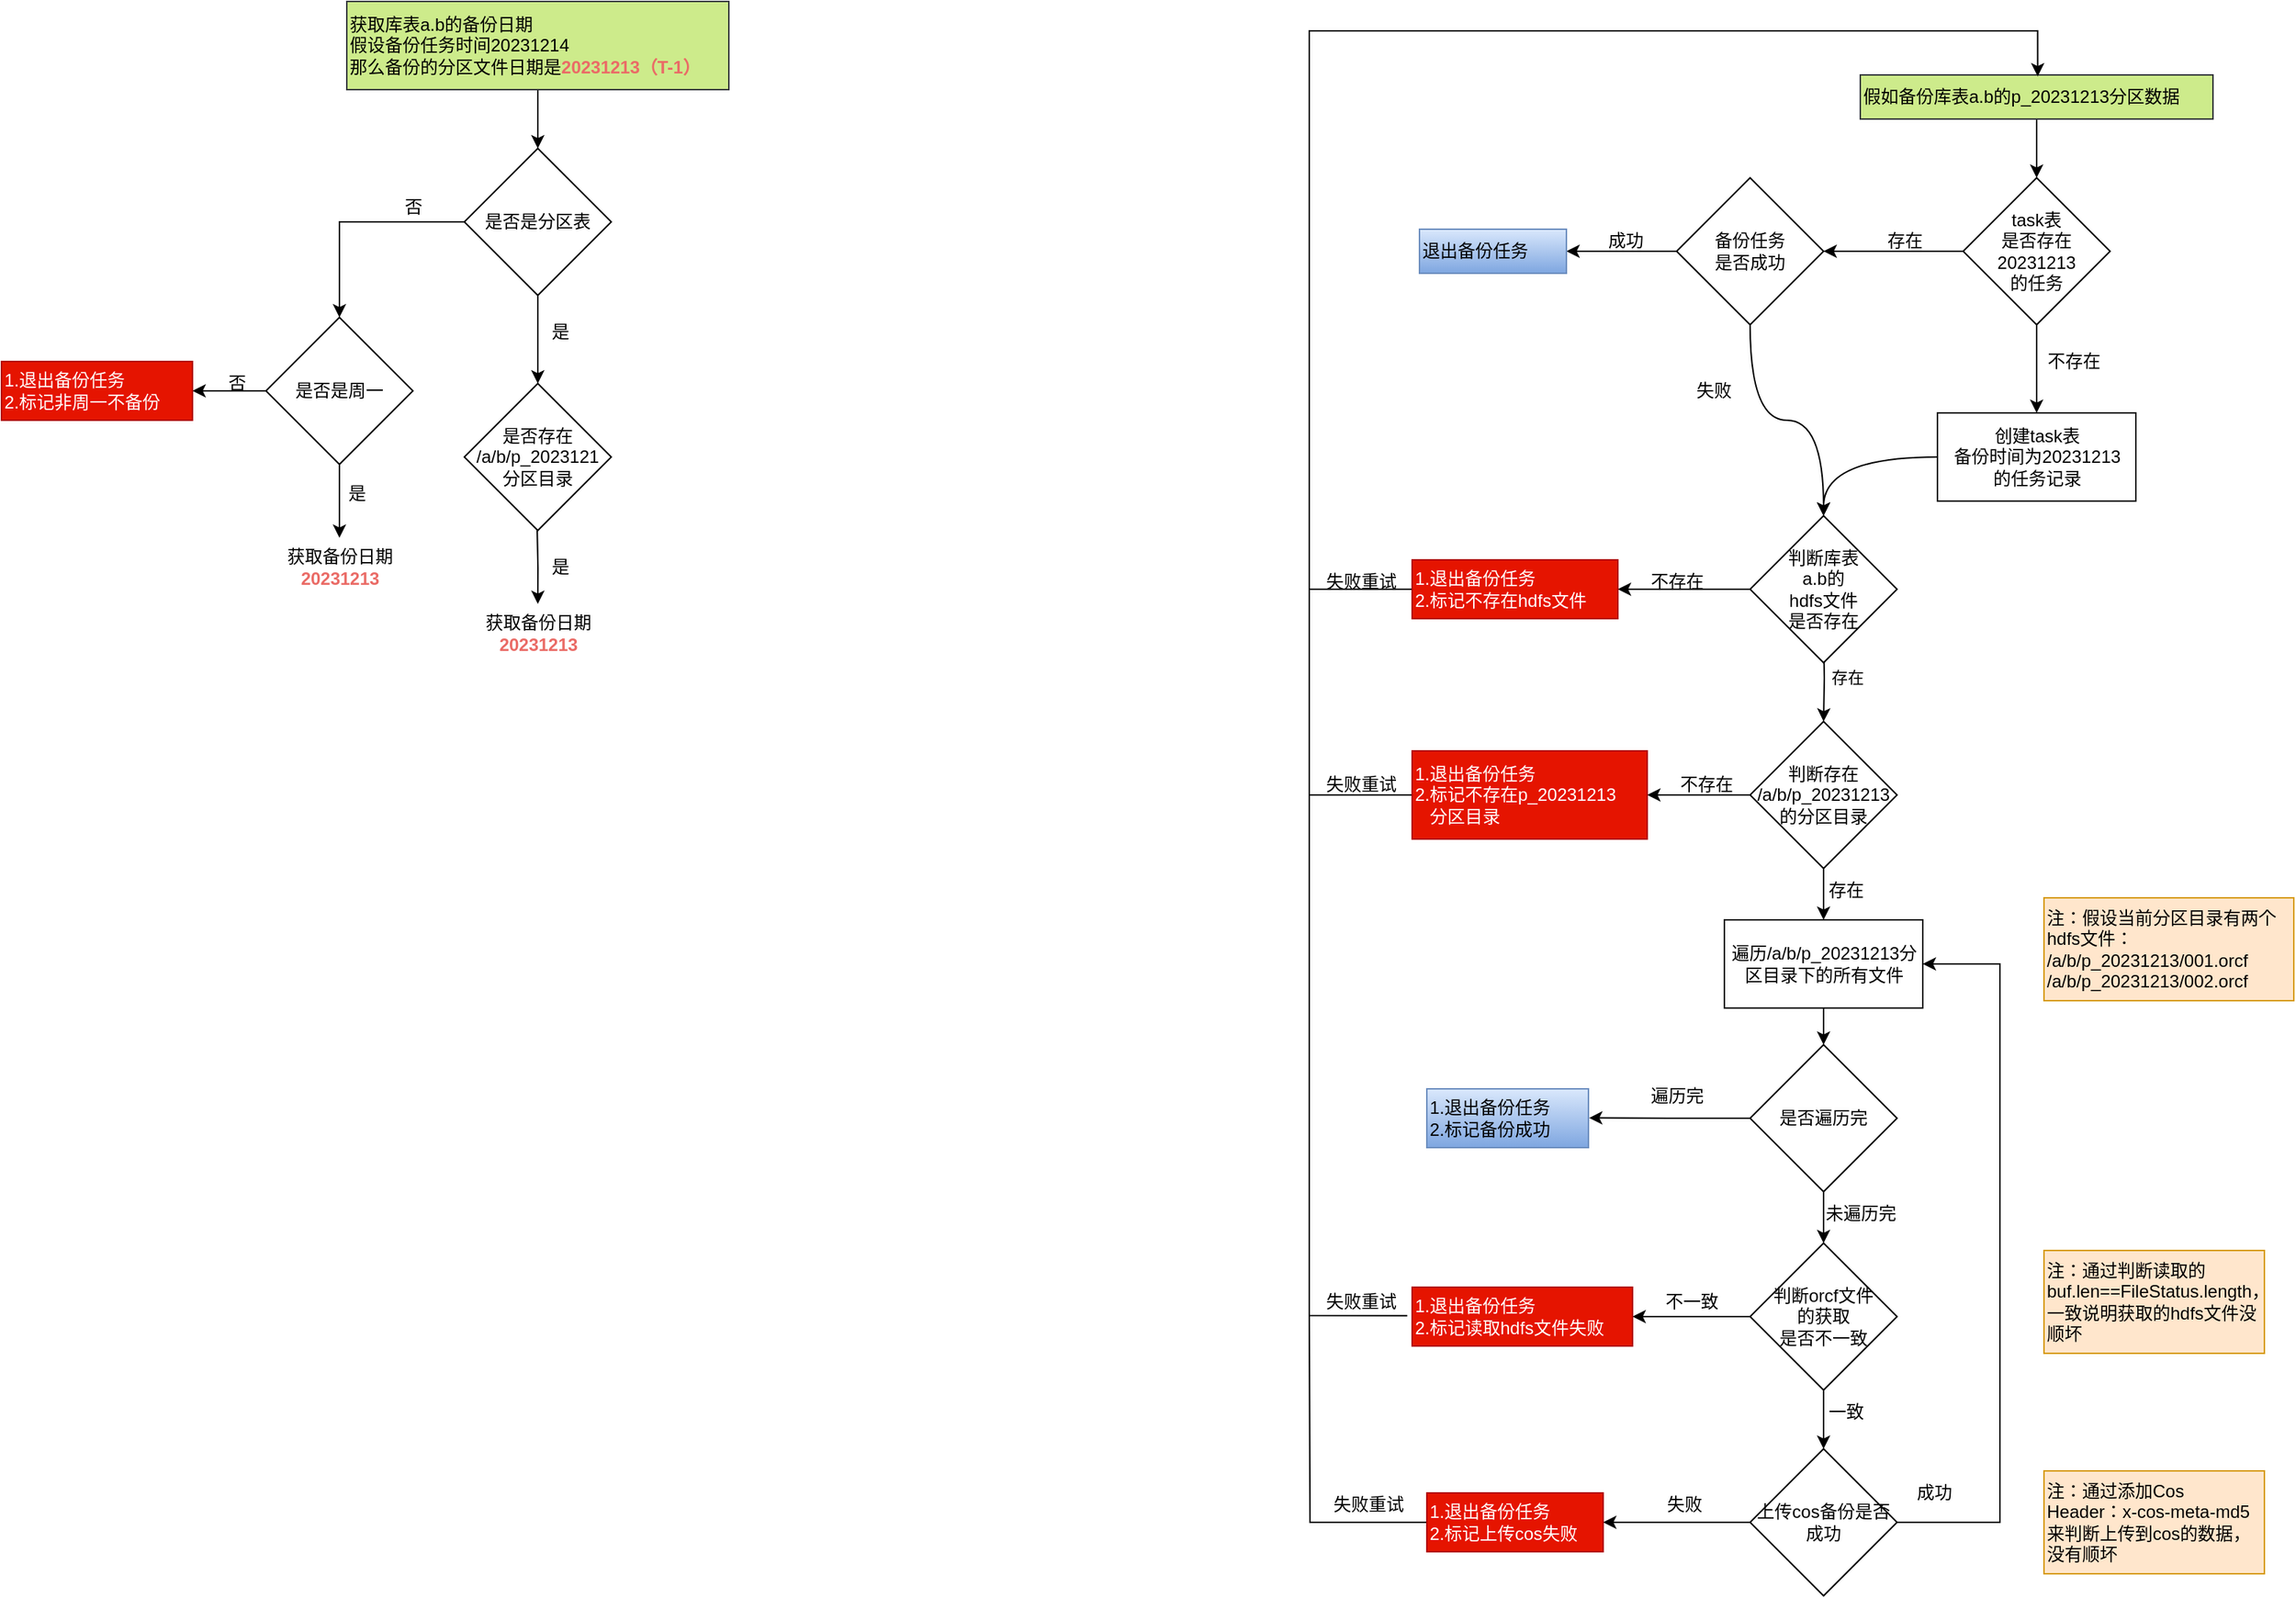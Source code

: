 <mxfile version="22.1.8" type="github">
  <diagram name="Page-1" id="mlTP5GkgayAPcvq2FMzZ">
    <mxGraphModel dx="3428" dy="934" grid="1" gridSize="10" guides="1" tooltips="1" connect="1" arrows="1" fold="1" page="1" pageScale="1" pageWidth="850" pageHeight="1100" math="0" shadow="0">
      <root>
        <mxCell id="0" />
        <mxCell id="1" parent="0" />
        <mxCell id="9JkG7-nkFBZPGrmJ6e62-5" style="edgeStyle=orthogonalEdgeStyle;rounded=0;orthogonalLoop=1;jettySize=auto;html=1;" parent="1" source="9JkG7-nkFBZPGrmJ6e62-2" target="9JkG7-nkFBZPGrmJ6e62-3" edge="1">
          <mxGeometry relative="1" as="geometry" />
        </mxCell>
        <mxCell id="9JkG7-nkFBZPGrmJ6e62-2" value="假如备份库表a.b的p_20231213分区数据" style="text;html=1;align=left;verticalAlign=middle;resizable=0;points=[];autosize=1;strokeColor=#36393d;fillColor=#cdeb8b;" parent="1" vertex="1">
          <mxGeometry x="295" y="90" width="240" height="30" as="geometry" />
        </mxCell>
        <mxCell id="9JkG7-nkFBZPGrmJ6e62-6" style="edgeStyle=orthogonalEdgeStyle;rounded=0;orthogonalLoop=1;jettySize=auto;html=1;exitX=0.5;exitY=1;exitDx=0;exitDy=0;" parent="1" source="9JkG7-nkFBZPGrmJ6e62-3" target="9JkG7-nkFBZPGrmJ6e62-4" edge="1">
          <mxGeometry relative="1" as="geometry" />
        </mxCell>
        <mxCell id="9JkG7-nkFBZPGrmJ6e62-11" style="edgeStyle=orthogonalEdgeStyle;rounded=0;orthogonalLoop=1;jettySize=auto;html=1;entryX=1;entryY=0.5;entryDx=0;entryDy=0;" parent="1" source="9JkG7-nkFBZPGrmJ6e62-3" target="9JkG7-nkFBZPGrmJ6e62-10" edge="1">
          <mxGeometry relative="1" as="geometry" />
        </mxCell>
        <mxCell id="9JkG7-nkFBZPGrmJ6e62-3" value="task表&lt;br&gt;是否存在20231213&lt;br&gt;的任务" style="rhombus;whiteSpace=wrap;html=1;" parent="1" vertex="1">
          <mxGeometry x="365" y="160" width="100" height="100" as="geometry" />
        </mxCell>
        <mxCell id="9JkG7-nkFBZPGrmJ6e62-18" style="edgeStyle=orthogonalEdgeStyle;rounded=0;orthogonalLoop=1;jettySize=auto;html=1;entryX=0.5;entryY=0;entryDx=0;entryDy=0;curved=1;" parent="1" source="9JkG7-nkFBZPGrmJ6e62-4" target="9JkG7-nkFBZPGrmJ6e62-16" edge="1">
          <mxGeometry relative="1" as="geometry" />
        </mxCell>
        <mxCell id="9JkG7-nkFBZPGrmJ6e62-4" value="创建task表&lt;br&gt;备份时间为20231213&lt;br&gt;的任务记录" style="rounded=0;whiteSpace=wrap;html=1;" parent="1" vertex="1">
          <mxGeometry x="347.5" y="320" width="135" height="60" as="geometry" />
        </mxCell>
        <mxCell id="9JkG7-nkFBZPGrmJ6e62-7" value="不存在" style="text;html=1;align=center;verticalAlign=middle;resizable=0;points=[];autosize=1;strokeColor=none;fillColor=none;" parent="1" vertex="1">
          <mxGeometry x="410" y="270" width="60" height="30" as="geometry" />
        </mxCell>
        <mxCell id="9JkG7-nkFBZPGrmJ6e62-13" style="edgeStyle=orthogonalEdgeStyle;rounded=0;orthogonalLoop=1;jettySize=auto;html=1;" parent="1" source="9JkG7-nkFBZPGrmJ6e62-10" target="9JkG7-nkFBZPGrmJ6e62-12" edge="1">
          <mxGeometry relative="1" as="geometry" />
        </mxCell>
        <mxCell id="9JkG7-nkFBZPGrmJ6e62-17" style="edgeStyle=orthogonalEdgeStyle;rounded=0;orthogonalLoop=1;jettySize=auto;html=1;entryX=0.5;entryY=0;entryDx=0;entryDy=0;curved=1;" parent="1" source="9JkG7-nkFBZPGrmJ6e62-10" target="9JkG7-nkFBZPGrmJ6e62-16" edge="1">
          <mxGeometry relative="1" as="geometry" />
        </mxCell>
        <mxCell id="9JkG7-nkFBZPGrmJ6e62-10" value="备份任务&lt;br&gt;是否成功" style="rhombus;whiteSpace=wrap;html=1;" parent="1" vertex="1">
          <mxGeometry x="170" y="160" width="100" height="100" as="geometry" />
        </mxCell>
        <mxCell id="9JkG7-nkFBZPGrmJ6e62-12" value="退出备份任务" style="text;html=1;align=left;verticalAlign=middle;resizable=0;points=[];autosize=1;strokeColor=#6c8ebf;fillColor=#dae8fc;gradientColor=#7ea6e0;" parent="1" vertex="1">
          <mxGeometry x="-5" y="195" width="100" height="30" as="geometry" />
        </mxCell>
        <mxCell id="9JkG7-nkFBZPGrmJ6e62-14" value="成功" style="text;html=1;align=center;verticalAlign=middle;resizable=0;points=[];autosize=1;strokeColor=none;fillColor=none;" parent="1" vertex="1">
          <mxGeometry x="110" y="188" width="50" height="30" as="geometry" />
        </mxCell>
        <mxCell id="9JkG7-nkFBZPGrmJ6e62-15" value="存在" style="text;html=1;align=center;verticalAlign=middle;resizable=0;points=[];autosize=1;strokeColor=none;fillColor=none;" parent="1" vertex="1">
          <mxGeometry x="300" y="188" width="50" height="30" as="geometry" />
        </mxCell>
        <mxCell id="9JkG7-nkFBZPGrmJ6e62-20" style="edgeStyle=orthogonalEdgeStyle;rounded=0;orthogonalLoop=1;jettySize=auto;html=1;" parent="1" source="9JkG7-nkFBZPGrmJ6e62-16" target="9JkG7-nkFBZPGrmJ6e62-19" edge="1">
          <mxGeometry relative="1" as="geometry" />
        </mxCell>
        <mxCell id="9JkG7-nkFBZPGrmJ6e62-23" style="edgeStyle=orthogonalEdgeStyle;rounded=0;orthogonalLoop=1;jettySize=auto;html=1;" parent="1" target="9JkG7-nkFBZPGrmJ6e62-22" edge="1">
          <mxGeometry relative="1" as="geometry">
            <mxPoint x="270" y="470" as="sourcePoint" />
          </mxGeometry>
        </mxCell>
        <mxCell id="9JkG7-nkFBZPGrmJ6e62-24" value="存在" style="edgeLabel;html=1;align=center;verticalAlign=middle;resizable=0;points=[];" parent="9JkG7-nkFBZPGrmJ6e62-23" vertex="1" connectable="0">
          <mxGeometry x="-0.4" y="8" relative="1" as="geometry">
            <mxPoint x="7" y="12" as="offset" />
          </mxGeometry>
        </mxCell>
        <mxCell id="9JkG7-nkFBZPGrmJ6e62-16" value="判断库表&lt;br&gt;a.b的&lt;br&gt;hdfs文件&lt;br&gt;是否存在" style="rhombus;whiteSpace=wrap;html=1;" parent="1" vertex="1">
          <mxGeometry x="220" y="390" width="100" height="100" as="geometry" />
        </mxCell>
        <mxCell id="9JkG7-nkFBZPGrmJ6e62-71" style="edgeStyle=orthogonalEdgeStyle;rounded=0;orthogonalLoop=1;jettySize=auto;html=1;entryX=0.503;entryY=0.033;entryDx=0;entryDy=0;entryPerimeter=0;" parent="1" source="9JkG7-nkFBZPGrmJ6e62-19" target="9JkG7-nkFBZPGrmJ6e62-2" edge="1">
          <mxGeometry relative="1" as="geometry">
            <mxPoint x="-50" y="110" as="targetPoint" />
            <Array as="points">
              <mxPoint x="-80" y="440" />
              <mxPoint x="-80" y="60" />
              <mxPoint x="416" y="60" />
            </Array>
          </mxGeometry>
        </mxCell>
        <mxCell id="9JkG7-nkFBZPGrmJ6e62-19" value="1.退出备份任务&lt;br&gt;2.标记不存在hdfs文件" style="text;html=1;align=left;verticalAlign=middle;resizable=0;points=[];autosize=1;strokeColor=#B20000;fillColor=#e51400;fontColor=#ffffff;" parent="1" vertex="1">
          <mxGeometry x="-10" y="420" width="140" height="40" as="geometry" />
        </mxCell>
        <mxCell id="9JkG7-nkFBZPGrmJ6e62-21" value="不存在" style="text;html=1;align=center;verticalAlign=middle;resizable=0;points=[];autosize=1;strokeColor=none;fillColor=none;" parent="1" vertex="1">
          <mxGeometry x="140" y="420" width="60" height="30" as="geometry" />
        </mxCell>
        <mxCell id="9JkG7-nkFBZPGrmJ6e62-27" style="edgeStyle=orthogonalEdgeStyle;rounded=0;orthogonalLoop=1;jettySize=auto;html=1;" parent="1" source="9JkG7-nkFBZPGrmJ6e62-22" target="9JkG7-nkFBZPGrmJ6e62-25" edge="1">
          <mxGeometry relative="1" as="geometry" />
        </mxCell>
        <mxCell id="9JkG7-nkFBZPGrmJ6e62-31" style="edgeStyle=orthogonalEdgeStyle;rounded=0;orthogonalLoop=1;jettySize=auto;html=1;" parent="1" source="9JkG7-nkFBZPGrmJ6e62-22" target="9JkG7-nkFBZPGrmJ6e62-30" edge="1">
          <mxGeometry relative="1" as="geometry" />
        </mxCell>
        <mxCell id="9JkG7-nkFBZPGrmJ6e62-22" value="判断存在&lt;br&gt;/a/b/p_20231213&lt;br&gt;的分区目录" style="rhombus;whiteSpace=wrap;html=1;" parent="1" vertex="1">
          <mxGeometry x="220" y="530" width="100" height="100" as="geometry" />
        </mxCell>
        <mxCell id="9JkG7-nkFBZPGrmJ6e62-72" style="edgeStyle=orthogonalEdgeStyle;rounded=0;orthogonalLoop=1;jettySize=auto;html=1;endArrow=none;endFill=0;" parent="1" source="9JkG7-nkFBZPGrmJ6e62-25" edge="1">
          <mxGeometry relative="1" as="geometry">
            <mxPoint x="-60" y="440" as="targetPoint" />
            <Array as="points">
              <mxPoint x="-80" y="580" />
              <mxPoint x="-80" y="440" />
            </Array>
          </mxGeometry>
        </mxCell>
        <mxCell id="9JkG7-nkFBZPGrmJ6e62-25" value="1.退出备份任务&lt;br&gt;2.标记不存在p_20231213&lt;br&gt;&amp;nbsp; &amp;nbsp;分区目录" style="text;html=1;align=left;verticalAlign=middle;resizable=0;points=[];autosize=1;strokeColor=#B20000;fillColor=#e51400;fontColor=#ffffff;" parent="1" vertex="1">
          <mxGeometry x="-10" y="550" width="160" height="60" as="geometry" />
        </mxCell>
        <mxCell id="9JkG7-nkFBZPGrmJ6e62-28" value="不存在" style="text;html=1;align=center;verticalAlign=middle;resizable=0;points=[];autosize=1;strokeColor=none;fillColor=none;" parent="1" vertex="1">
          <mxGeometry x="160" y="558" width="60" height="30" as="geometry" />
        </mxCell>
        <mxCell id="9JkG7-nkFBZPGrmJ6e62-35" style="edgeStyle=orthogonalEdgeStyle;rounded=0;orthogonalLoop=1;jettySize=auto;html=1;entryX=0.5;entryY=0;entryDx=0;entryDy=0;" parent="1" source="9JkG7-nkFBZPGrmJ6e62-30" target="9JkG7-nkFBZPGrmJ6e62-33" edge="1">
          <mxGeometry relative="1" as="geometry" />
        </mxCell>
        <mxCell id="9JkG7-nkFBZPGrmJ6e62-30" value="遍历/a/b/p_20231213分区目录下的所有文件" style="rounded=0;whiteSpace=wrap;html=1;" parent="1" vertex="1">
          <mxGeometry x="202.5" y="665" width="135" height="60" as="geometry" />
        </mxCell>
        <mxCell id="9JkG7-nkFBZPGrmJ6e62-32" value="存在" style="text;html=1;align=center;verticalAlign=middle;resizable=0;points=[];autosize=1;strokeColor=none;fillColor=none;" parent="1" vertex="1">
          <mxGeometry x="260" y="630" width="50" height="30" as="geometry" />
        </mxCell>
        <mxCell id="9JkG7-nkFBZPGrmJ6e62-50" style="edgeStyle=orthogonalEdgeStyle;rounded=0;orthogonalLoop=1;jettySize=auto;html=1;" parent="1" source="9JkG7-nkFBZPGrmJ6e62-33" target="9JkG7-nkFBZPGrmJ6e62-45" edge="1">
          <mxGeometry relative="1" as="geometry" />
        </mxCell>
        <mxCell id="9JkG7-nkFBZPGrmJ6e62-33" value="是否遍历完" style="rhombus;whiteSpace=wrap;html=1;" parent="1" vertex="1">
          <mxGeometry x="220" y="750" width="100" height="100" as="geometry" />
        </mxCell>
        <mxCell id="9JkG7-nkFBZPGrmJ6e62-38" value="注：假设当前分区目录有两个hdfs文件：&lt;br&gt;/a/b/p_20231213/001.orcf&lt;br&gt;/a/b/p_20231213/002.orcf" style="rounded=0;whiteSpace=wrap;html=1;align=left;fillColor=#ffe6cc;strokeColor=#d79b00;" parent="1" vertex="1">
          <mxGeometry x="420" y="650" width="170" height="70" as="geometry" />
        </mxCell>
        <mxCell id="9JkG7-nkFBZPGrmJ6e62-40" value="注：通过判断读取的buf.len==FileStatus.length，一致说明获取的hdfs文件没顺坏&amp;nbsp;" style="rounded=0;whiteSpace=wrap;html=1;align=left;fillColor=#ffe6cc;strokeColor=#d79b00;" parent="1" vertex="1">
          <mxGeometry x="420" y="890" width="150" height="70" as="geometry" />
        </mxCell>
        <mxCell id="9JkG7-nkFBZPGrmJ6e62-42" value="遍历完" style="text;html=1;align=center;verticalAlign=middle;resizable=0;points=[];autosize=1;strokeColor=none;fillColor=none;" parent="1" vertex="1">
          <mxGeometry x="140" y="770" width="60" height="30" as="geometry" />
        </mxCell>
        <mxCell id="9JkG7-nkFBZPGrmJ6e62-43" value="1.退出备份任务&lt;br&gt;2.标记备份成功" style="text;html=1;align=left;verticalAlign=middle;resizable=0;points=[];autosize=1;strokeColor=#6c8ebf;fillColor=#dae8fc;gradientColor=#7ea6e0;" parent="1" vertex="1">
          <mxGeometry y="780" width="110" height="40" as="geometry" />
        </mxCell>
        <mxCell id="9JkG7-nkFBZPGrmJ6e62-44" style="edgeStyle=orthogonalEdgeStyle;rounded=0;orthogonalLoop=1;jettySize=auto;html=1;" parent="1" source="9JkG7-nkFBZPGrmJ6e62-45" target="9JkG7-nkFBZPGrmJ6e62-47" edge="1">
          <mxGeometry relative="1" as="geometry">
            <mxPoint x="150" y="960" as="targetPoint" />
          </mxGeometry>
        </mxCell>
        <mxCell id="9JkG7-nkFBZPGrmJ6e62-53" style="edgeStyle=orthogonalEdgeStyle;rounded=0;orthogonalLoop=1;jettySize=auto;html=1;" parent="1" source="9JkG7-nkFBZPGrmJ6e62-45" target="9JkG7-nkFBZPGrmJ6e62-52" edge="1">
          <mxGeometry relative="1" as="geometry" />
        </mxCell>
        <mxCell id="9JkG7-nkFBZPGrmJ6e62-45" value="判断orcf文件&lt;br&gt;的获取&lt;br&gt;是否不一致" style="rhombus;whiteSpace=wrap;html=1;" parent="1" vertex="1">
          <mxGeometry x="220" y="885" width="100" height="100" as="geometry" />
        </mxCell>
        <mxCell id="9JkG7-nkFBZPGrmJ6e62-46" value="不一致" style="text;html=1;align=center;verticalAlign=middle;resizable=0;points=[];autosize=1;strokeColor=none;fillColor=none;" parent="1" vertex="1">
          <mxGeometry x="150" y="910" width="60" height="30" as="geometry" />
        </mxCell>
        <mxCell id="9JkG7-nkFBZPGrmJ6e62-73" style="edgeStyle=orthogonalEdgeStyle;rounded=0;orthogonalLoop=1;jettySize=auto;html=1;endArrow=none;endFill=0;exitX=-0.022;exitY=0.483;exitDx=0;exitDy=0;exitPerimeter=0;" parent="1" source="9JkG7-nkFBZPGrmJ6e62-47" edge="1">
          <mxGeometry relative="1" as="geometry">
            <mxPoint x="-70" y="580.0" as="targetPoint" />
            <mxPoint x="-20" y="935.03" as="sourcePoint" />
            <Array as="points">
              <mxPoint x="-80" y="934" />
              <mxPoint x="-80" y="580" />
            </Array>
          </mxGeometry>
        </mxCell>
        <mxCell id="9JkG7-nkFBZPGrmJ6e62-47" value="1.退出备份任务&lt;br&gt;2.标记读取hdfs文件失败" style="text;html=1;align=left;verticalAlign=middle;resizable=0;points=[];autosize=1;strokeColor=#B20000;fillColor=#e51400;fontColor=#ffffff;" parent="1" vertex="1">
          <mxGeometry x="-10" y="915" width="150" height="40" as="geometry" />
        </mxCell>
        <mxCell id="9JkG7-nkFBZPGrmJ6e62-49" style="edgeStyle=orthogonalEdgeStyle;rounded=0;orthogonalLoop=1;jettySize=auto;html=1;entryX=1.004;entryY=0.494;entryDx=0;entryDy=0;entryPerimeter=0;" parent="1" source="9JkG7-nkFBZPGrmJ6e62-33" target="9JkG7-nkFBZPGrmJ6e62-43" edge="1">
          <mxGeometry relative="1" as="geometry" />
        </mxCell>
        <mxCell id="9JkG7-nkFBZPGrmJ6e62-51" value="未遍历完" style="text;html=1;align=center;verticalAlign=middle;resizable=0;points=[];autosize=1;strokeColor=none;fillColor=none;" parent="1" vertex="1">
          <mxGeometry x="260" y="850" width="70" height="30" as="geometry" />
        </mxCell>
        <mxCell id="9JkG7-nkFBZPGrmJ6e62-56" style="edgeStyle=orthogonalEdgeStyle;rounded=0;orthogonalLoop=1;jettySize=auto;html=1;" parent="1" source="9JkG7-nkFBZPGrmJ6e62-52" target="9JkG7-nkFBZPGrmJ6e62-55" edge="1">
          <mxGeometry relative="1" as="geometry" />
        </mxCell>
        <mxCell id="9JkG7-nkFBZPGrmJ6e62-66" style="edgeStyle=orthogonalEdgeStyle;rounded=0;orthogonalLoop=1;jettySize=auto;html=1;exitX=1;exitY=0.5;exitDx=0;exitDy=0;entryX=1;entryY=0.5;entryDx=0;entryDy=0;" parent="1" source="9JkG7-nkFBZPGrmJ6e62-52" target="9JkG7-nkFBZPGrmJ6e62-30" edge="1">
          <mxGeometry relative="1" as="geometry">
            <mxPoint x="360" y="1118" as="sourcePoint" />
            <mxPoint x="377.5" y="693" as="targetPoint" />
            <Array as="points">
              <mxPoint x="390" y="1075" />
              <mxPoint x="390" y="695" />
            </Array>
          </mxGeometry>
        </mxCell>
        <mxCell id="9JkG7-nkFBZPGrmJ6e62-52" value="上传cos备份是否成功" style="rhombus;whiteSpace=wrap;html=1;" parent="1" vertex="1">
          <mxGeometry x="220" y="1025" width="100" height="100" as="geometry" />
        </mxCell>
        <mxCell id="9JkG7-nkFBZPGrmJ6e62-54" value="一致" style="text;html=1;align=center;verticalAlign=middle;resizable=0;points=[];autosize=1;strokeColor=none;fillColor=none;" parent="1" vertex="1">
          <mxGeometry x="260" y="985" width="50" height="30" as="geometry" />
        </mxCell>
        <mxCell id="9JkG7-nkFBZPGrmJ6e62-77" style="edgeStyle=orthogonalEdgeStyle;rounded=0;orthogonalLoop=1;jettySize=auto;html=1;endArrow=none;endFill=0;" parent="1" source="9JkG7-nkFBZPGrmJ6e62-55" edge="1">
          <mxGeometry relative="1" as="geometry">
            <mxPoint x="-80" y="930" as="targetPoint" />
          </mxGeometry>
        </mxCell>
        <mxCell id="9JkG7-nkFBZPGrmJ6e62-55" value="1.退出备份任务&lt;br&gt;2.标记上传cos失败" style="text;html=1;align=left;verticalAlign=middle;resizable=0;points=[];autosize=1;strokeColor=#B20000;fillColor=#e51400;fontColor=#ffffff;" parent="1" vertex="1">
          <mxGeometry y="1055" width="120" height="40" as="geometry" />
        </mxCell>
        <mxCell id="9JkG7-nkFBZPGrmJ6e62-57" value="失败" style="text;html=1;align=center;verticalAlign=middle;resizable=0;points=[];autosize=1;strokeColor=none;fillColor=none;" parent="1" vertex="1">
          <mxGeometry x="150" y="1048" width="50" height="30" as="geometry" />
        </mxCell>
        <mxCell id="9JkG7-nkFBZPGrmJ6e62-61" value="失败" style="text;html=1;align=center;verticalAlign=middle;resizable=0;points=[];autosize=1;strokeColor=none;fillColor=none;" parent="1" vertex="1">
          <mxGeometry x="170" y="290" width="50" height="30" as="geometry" />
        </mxCell>
        <mxCell id="9JkG7-nkFBZPGrmJ6e62-62" value="注：通过添加Cos Header：x-cos-meta-md5 来判断上传到cos的数据，没有顺坏" style="rounded=0;whiteSpace=wrap;html=1;align=left;fillColor=#ffe6cc;strokeColor=#d79b00;" parent="1" vertex="1">
          <mxGeometry x="420" y="1040" width="150" height="70" as="geometry" />
        </mxCell>
        <mxCell id="9JkG7-nkFBZPGrmJ6e62-67" value="成功" style="text;html=1;align=center;verticalAlign=middle;resizable=0;points=[];autosize=1;strokeColor=none;fillColor=none;" parent="1" vertex="1">
          <mxGeometry x="320" y="1040" width="50" height="30" as="geometry" />
        </mxCell>
        <mxCell id="9JkG7-nkFBZPGrmJ6e62-75" value="失败重试" style="text;html=1;align=center;verticalAlign=middle;resizable=0;points=[];autosize=1;strokeColor=none;fillColor=none;" parent="1" vertex="1">
          <mxGeometry x="-80" y="420" width="70" height="30" as="geometry" />
        </mxCell>
        <mxCell id="9JkG7-nkFBZPGrmJ6e62-78" value="失败重试" style="text;html=1;align=center;verticalAlign=middle;resizable=0;points=[];autosize=1;strokeColor=none;fillColor=none;" parent="1" vertex="1">
          <mxGeometry x="-80" y="558" width="70" height="30" as="geometry" />
        </mxCell>
        <mxCell id="9JkG7-nkFBZPGrmJ6e62-79" value="失败重试" style="text;html=1;align=center;verticalAlign=middle;resizable=0;points=[];autosize=1;strokeColor=none;fillColor=none;" parent="1" vertex="1">
          <mxGeometry x="-80" y="910" width="70" height="30" as="geometry" />
        </mxCell>
        <mxCell id="9JkG7-nkFBZPGrmJ6e62-80" value="失败重试" style="text;html=1;align=center;verticalAlign=middle;resizable=0;points=[];autosize=1;strokeColor=none;fillColor=none;" parent="1" vertex="1">
          <mxGeometry x="-75" y="1048" width="70" height="30" as="geometry" />
        </mxCell>
        <mxCell id="yVIKYQYEI10mW0dex-vL-10" style="edgeStyle=orthogonalEdgeStyle;rounded=0;orthogonalLoop=1;jettySize=auto;html=1;" edge="1" parent="1" source="yVIKYQYEI10mW0dex-vL-1" target="yVIKYQYEI10mW0dex-vL-3">
          <mxGeometry relative="1" as="geometry" />
        </mxCell>
        <mxCell id="yVIKYQYEI10mW0dex-vL-1" value="获取库表a.b的备份日期&lt;br&gt;假设备份任务时间20231214&lt;br&gt;那么备份的分区文件日期是&lt;font color=&quot;#ea6b66&quot;&gt;&lt;b&gt;20231213（T-1）&lt;/b&gt;&lt;/font&gt;" style="text;html=1;align=left;verticalAlign=middle;resizable=0;points=[];autosize=1;strokeColor=#36393d;fillColor=#cdeb8b;" vertex="1" parent="1">
          <mxGeometry x="-735" y="40" width="260" height="60" as="geometry" />
        </mxCell>
        <mxCell id="yVIKYQYEI10mW0dex-vL-5" style="edgeStyle=orthogonalEdgeStyle;rounded=0;orthogonalLoop=1;jettySize=auto;html=1;" edge="1" parent="1" source="yVIKYQYEI10mW0dex-vL-3" target="yVIKYQYEI10mW0dex-vL-4">
          <mxGeometry relative="1" as="geometry" />
        </mxCell>
        <mxCell id="yVIKYQYEI10mW0dex-vL-15" style="edgeStyle=orthogonalEdgeStyle;rounded=0;orthogonalLoop=1;jettySize=auto;html=1;entryX=0.5;entryY=0;entryDx=0;entryDy=0;" edge="1" parent="1" source="yVIKYQYEI10mW0dex-vL-3" target="yVIKYQYEI10mW0dex-vL-16">
          <mxGeometry relative="1" as="geometry">
            <mxPoint x="-540" y="320" as="targetPoint" />
          </mxGeometry>
        </mxCell>
        <mxCell id="yVIKYQYEI10mW0dex-vL-3" value="是否是分区表" style="rhombus;whiteSpace=wrap;html=1;" vertex="1" parent="1">
          <mxGeometry x="-655" y="140" width="100" height="100" as="geometry" />
        </mxCell>
        <mxCell id="yVIKYQYEI10mW0dex-vL-8" style="edgeStyle=orthogonalEdgeStyle;rounded=0;orthogonalLoop=1;jettySize=auto;html=1;" edge="1" parent="1" source="yVIKYQYEI10mW0dex-vL-4" target="yVIKYQYEI10mW0dex-vL-7">
          <mxGeometry relative="1" as="geometry" />
        </mxCell>
        <mxCell id="yVIKYQYEI10mW0dex-vL-13" style="edgeStyle=orthogonalEdgeStyle;rounded=0;orthogonalLoop=1;jettySize=auto;html=1;" edge="1" parent="1" source="yVIKYQYEI10mW0dex-vL-4" target="yVIKYQYEI10mW0dex-vL-12">
          <mxGeometry relative="1" as="geometry" />
        </mxCell>
        <mxCell id="yVIKYQYEI10mW0dex-vL-4" value="是否是周一" style="rhombus;whiteSpace=wrap;html=1;" vertex="1" parent="1">
          <mxGeometry x="-790" y="255" width="100" height="100" as="geometry" />
        </mxCell>
        <mxCell id="yVIKYQYEI10mW0dex-vL-7" value="获取备份日期&lt;br&gt;&lt;b style=&quot;--tw-border-spacing-x: 0; --tw-border-spacing-y: 0; --tw-translate-x: 0; --tw-translate-y: 0; --tw-rotate: 0; --tw-skew-x: 0; --tw-skew-y: 0; --tw-scale-x: 1; --tw-scale-y: 1; --tw-pan-x: ; --tw-pan-y: ; --tw-pinch-zoom: ; --tw-scroll-snap-strictness: proximity; --tw-gradient-from-position: ; --tw-gradient-via-position: ; --tw-gradient-to-position: ; --tw-ordinal: ; --tw-slashed-zero: ; --tw-numeric-figure: ; --tw-numeric-spacing: ; --tw-numeric-fraction: ; --tw-ring-inset: ; --tw-ring-offset-width: 0px; --tw-ring-offset-color: #fff; --tw-ring-color: rgb(59 130 246 / .5); --tw-ring-offset-shadow: 0 0 #0000; --tw-ring-shadow: 0 0 #0000; --tw-shadow: 0 0 #0000; --tw-shadow-colored: 0 0 #0000; --tw-blur: ; --tw-brightness: ; --tw-contrast: ; --tw-grayscale: ; --tw-hue-rotate: ; --tw-invert: ; --tw-saturate: ; --tw-sepia: ; --tw-drop-shadow: ; --tw-backdrop-blur: ; --tw-backdrop-brightness: ; --tw-backdrop-contrast: ; --tw-backdrop-grayscale: ; --tw-backdrop-hue-rotate: ; --tw-backdrop-invert: ; --tw-backdrop-opacity: ; --tw-backdrop-saturate: ; --tw-backdrop-sepia: ; border-color: var(--border-color); color: rgb(234, 107, 102); text-align: left;&quot;&gt;20231213&lt;/b&gt;" style="text;html=1;align=center;verticalAlign=middle;resizable=0;points=[];autosize=1;strokeColor=none;fillColor=none;" vertex="1" parent="1">
          <mxGeometry x="-790" y="405" width="100" height="40" as="geometry" />
        </mxCell>
        <mxCell id="yVIKYQYEI10mW0dex-vL-9" value="否" style="text;html=1;align=center;verticalAlign=middle;resizable=0;points=[];autosize=1;strokeColor=none;fillColor=none;" vertex="1" parent="1">
          <mxGeometry x="-710" y="165" width="40" height="30" as="geometry" />
        </mxCell>
        <mxCell id="yVIKYQYEI10mW0dex-vL-11" value="&amp;nbsp;是" style="text;html=1;align=center;verticalAlign=middle;resizable=0;points=[];autosize=1;strokeColor=none;fillColor=none;" vertex="1" parent="1">
          <mxGeometry x="-750" y="360" width="40" height="30" as="geometry" />
        </mxCell>
        <mxCell id="yVIKYQYEI10mW0dex-vL-12" value="1.退出备份任务&lt;br&gt;2.标记非周一不备份" style="text;html=1;align=left;verticalAlign=middle;resizable=0;points=[];autosize=1;strokeColor=#B20000;fillColor=#e51400;fontColor=#ffffff;" vertex="1" parent="1">
          <mxGeometry x="-970" y="285" width="130" height="40" as="geometry" />
        </mxCell>
        <mxCell id="yVIKYQYEI10mW0dex-vL-14" value="否" style="text;html=1;align=center;verticalAlign=middle;resizable=0;points=[];autosize=1;strokeColor=none;fillColor=none;" vertex="1" parent="1">
          <mxGeometry x="-830" y="285" width="40" height="30" as="geometry" />
        </mxCell>
        <mxCell id="yVIKYQYEI10mW0dex-vL-16" value="是否存在&lt;br&gt;/a/b/p_2023121&lt;br&gt;分区目录" style="rhombus;whiteSpace=wrap;html=1;" vertex="1" parent="1">
          <mxGeometry x="-655" y="300" width="100" height="100" as="geometry" />
        </mxCell>
        <mxCell id="yVIKYQYEI10mW0dex-vL-17" value="是" style="text;html=1;align=center;verticalAlign=middle;resizable=0;points=[];autosize=1;strokeColor=none;fillColor=none;" vertex="1" parent="1">
          <mxGeometry x="-610" y="250" width="40" height="30" as="geometry" />
        </mxCell>
        <mxCell id="yVIKYQYEI10mW0dex-vL-18" style="edgeStyle=orthogonalEdgeStyle;rounded=0;orthogonalLoop=1;jettySize=auto;html=1;" edge="1" parent="1" target="yVIKYQYEI10mW0dex-vL-19">
          <mxGeometry relative="1" as="geometry">
            <mxPoint x="-605.42" y="400" as="sourcePoint" />
            <mxPoint x="-605.42" y="450" as="targetPoint" />
          </mxGeometry>
        </mxCell>
        <mxCell id="yVIKYQYEI10mW0dex-vL-19" value="获取备份日期&lt;br&gt;&lt;b style=&quot;--tw-border-spacing-x: 0; --tw-border-spacing-y: 0; --tw-translate-x: 0; --tw-translate-y: 0; --tw-rotate: 0; --tw-skew-x: 0; --tw-skew-y: 0; --tw-scale-x: 1; --tw-scale-y: 1; --tw-pan-x: ; --tw-pan-y: ; --tw-pinch-zoom: ; --tw-scroll-snap-strictness: proximity; --tw-gradient-from-position: ; --tw-gradient-via-position: ; --tw-gradient-to-position: ; --tw-ordinal: ; --tw-slashed-zero: ; --tw-numeric-figure: ; --tw-numeric-spacing: ; --tw-numeric-fraction: ; --tw-ring-inset: ; --tw-ring-offset-width: 0px; --tw-ring-offset-color: #fff; --tw-ring-color: rgb(59 130 246 / .5); --tw-ring-offset-shadow: 0 0 #0000; --tw-ring-shadow: 0 0 #0000; --tw-shadow: 0 0 #0000; --tw-shadow-colored: 0 0 #0000; --tw-blur: ; --tw-brightness: ; --tw-contrast: ; --tw-grayscale: ; --tw-hue-rotate: ; --tw-invert: ; --tw-saturate: ; --tw-sepia: ; --tw-drop-shadow: ; --tw-backdrop-blur: ; --tw-backdrop-brightness: ; --tw-backdrop-contrast: ; --tw-backdrop-grayscale: ; --tw-backdrop-hue-rotate: ; --tw-backdrop-invert: ; --tw-backdrop-opacity: ; --tw-backdrop-saturate: ; --tw-backdrop-sepia: ; border-color: var(--border-color); color: rgb(234, 107, 102); text-align: left;&quot;&gt;20231213&lt;/b&gt;" style="text;html=1;align=center;verticalAlign=middle;resizable=0;points=[];autosize=1;strokeColor=none;fillColor=none;" vertex="1" parent="1">
          <mxGeometry x="-655" y="450" width="100" height="40" as="geometry" />
        </mxCell>
        <mxCell id="yVIKYQYEI10mW0dex-vL-20" value="是" style="text;html=1;align=center;verticalAlign=middle;resizable=0;points=[];autosize=1;strokeColor=none;fillColor=none;" vertex="1" parent="1">
          <mxGeometry x="-610" y="410" width="40" height="30" as="geometry" />
        </mxCell>
      </root>
    </mxGraphModel>
  </diagram>
</mxfile>
